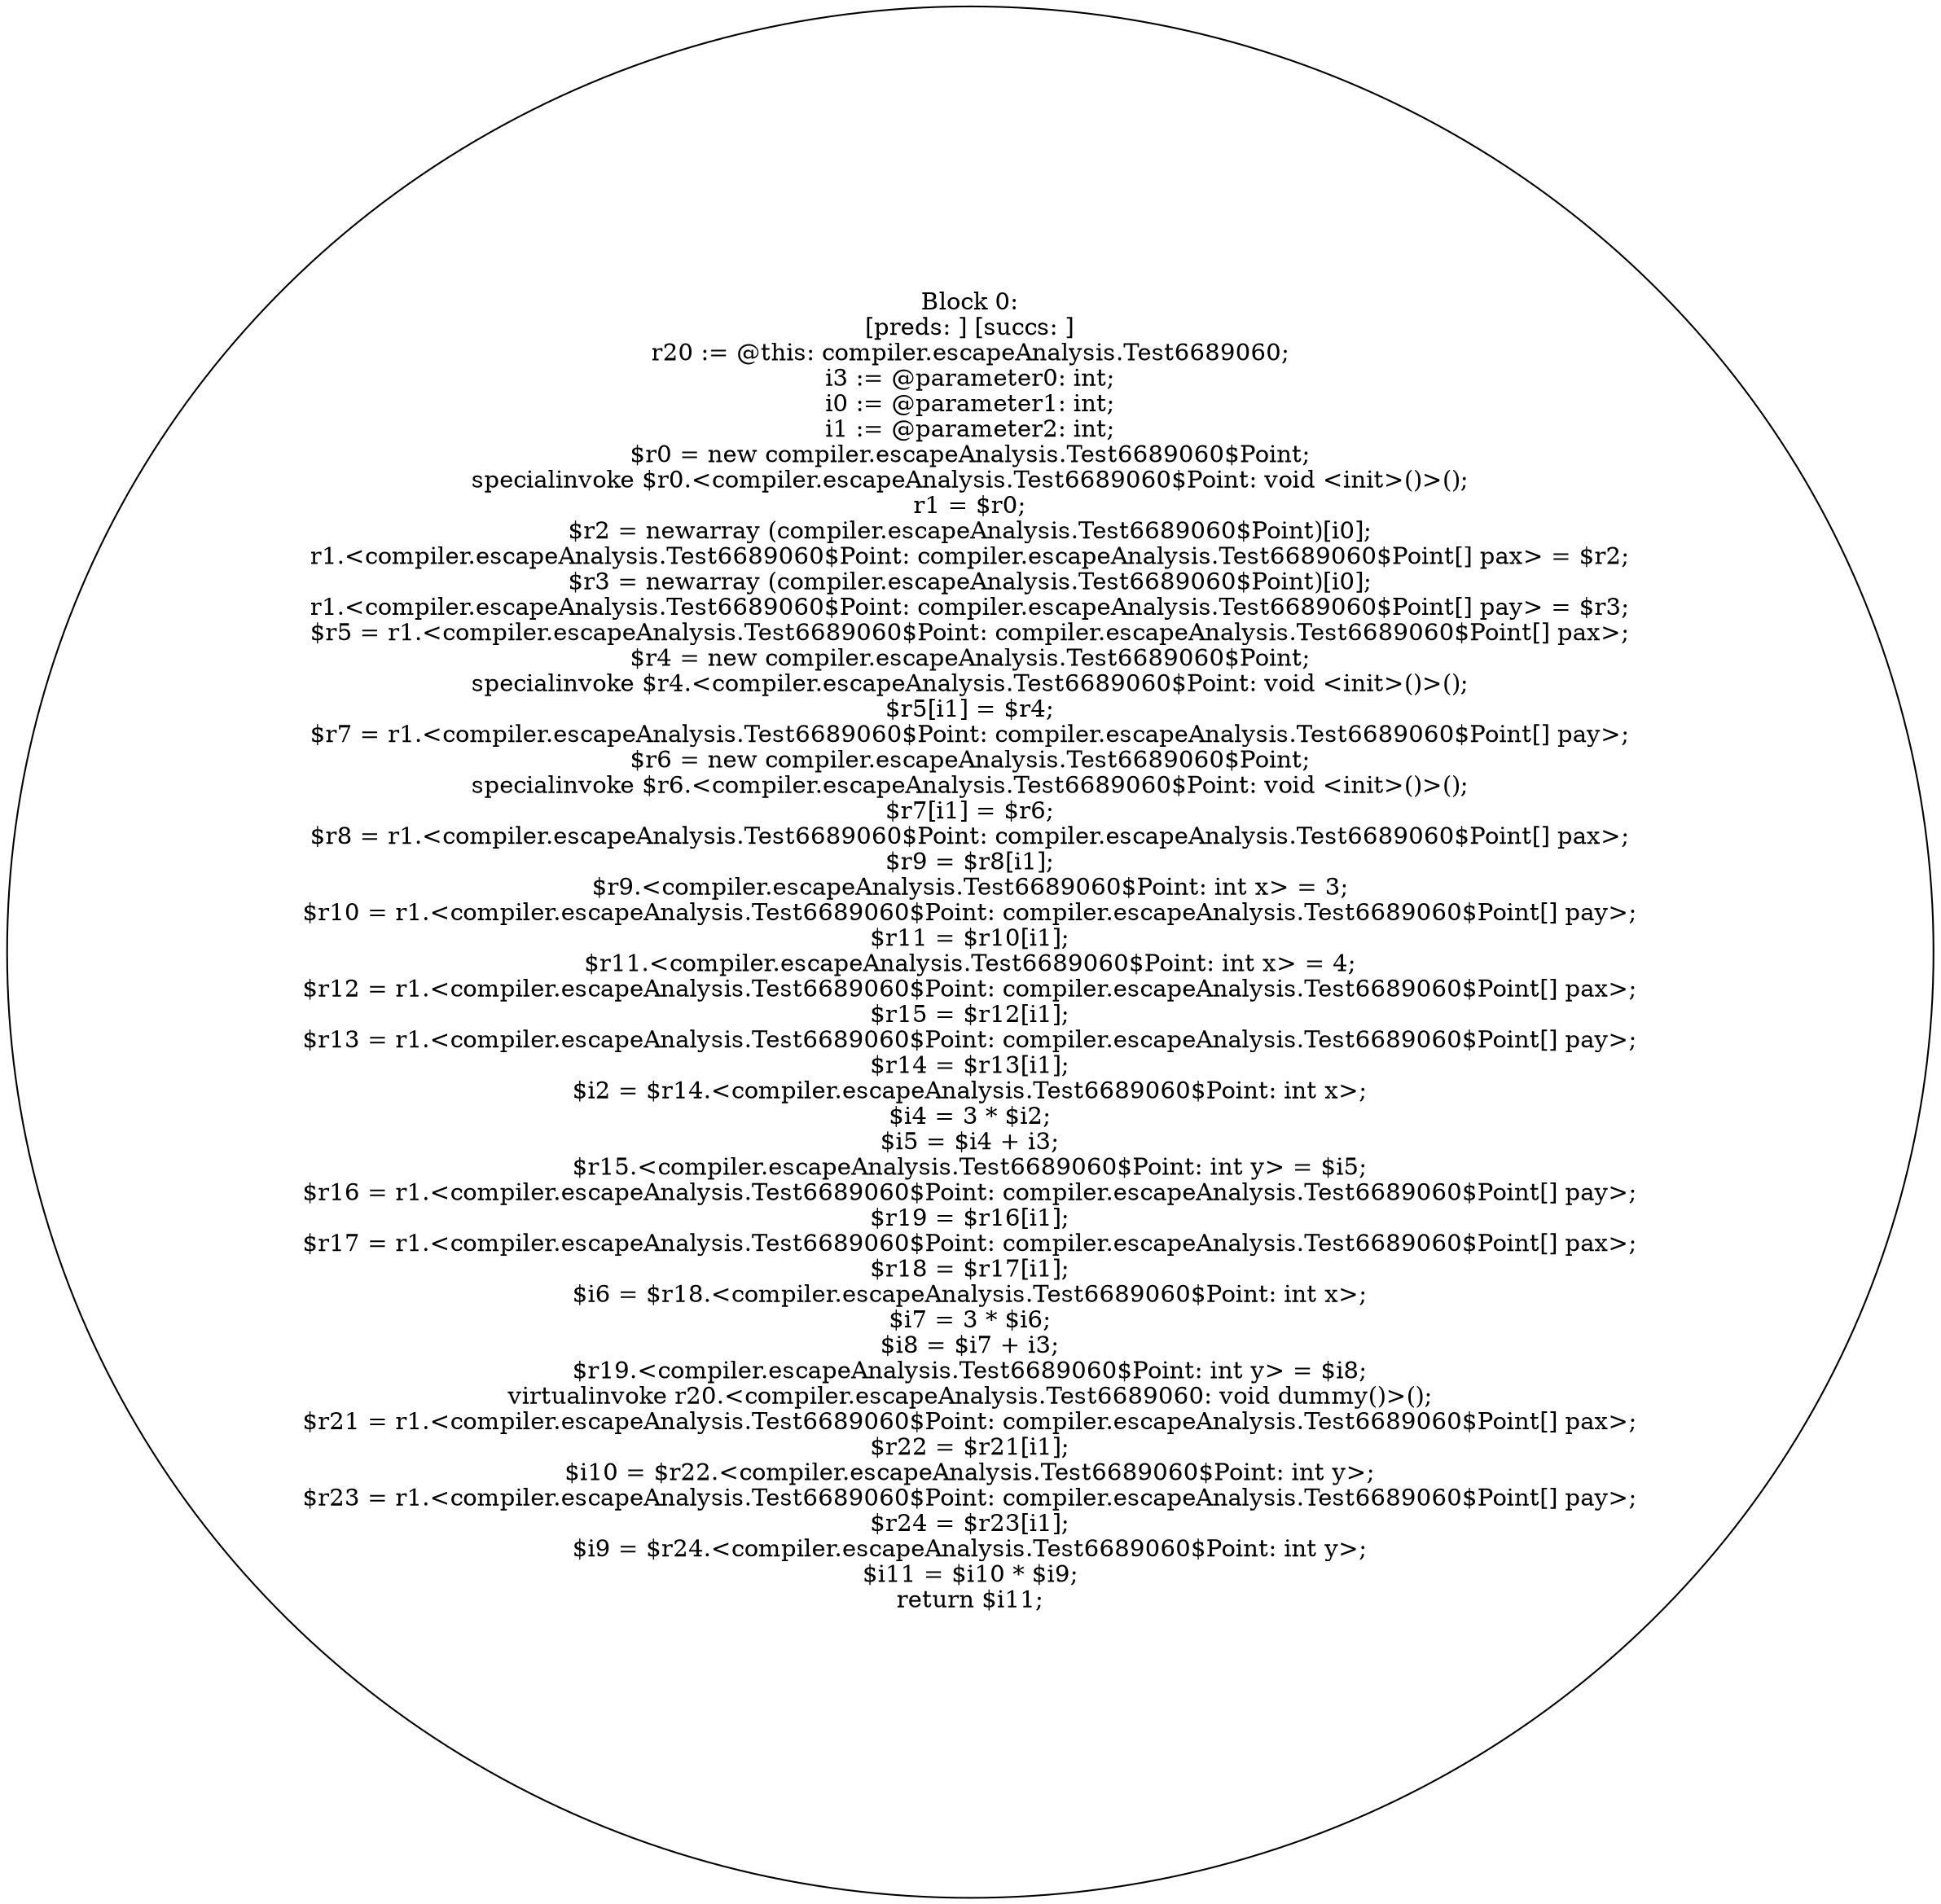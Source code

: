 digraph "unitGraph" {
    "Block 0:
[preds: ] [succs: ]
r20 := @this: compiler.escapeAnalysis.Test6689060;
i3 := @parameter0: int;
i0 := @parameter1: int;
i1 := @parameter2: int;
$r0 = new compiler.escapeAnalysis.Test6689060$Point;
specialinvoke $r0.<compiler.escapeAnalysis.Test6689060$Point: void <init>()>();
r1 = $r0;
$r2 = newarray (compiler.escapeAnalysis.Test6689060$Point)[i0];
r1.<compiler.escapeAnalysis.Test6689060$Point: compiler.escapeAnalysis.Test6689060$Point[] pax> = $r2;
$r3 = newarray (compiler.escapeAnalysis.Test6689060$Point)[i0];
r1.<compiler.escapeAnalysis.Test6689060$Point: compiler.escapeAnalysis.Test6689060$Point[] pay> = $r3;
$r5 = r1.<compiler.escapeAnalysis.Test6689060$Point: compiler.escapeAnalysis.Test6689060$Point[] pax>;
$r4 = new compiler.escapeAnalysis.Test6689060$Point;
specialinvoke $r4.<compiler.escapeAnalysis.Test6689060$Point: void <init>()>();
$r5[i1] = $r4;
$r7 = r1.<compiler.escapeAnalysis.Test6689060$Point: compiler.escapeAnalysis.Test6689060$Point[] pay>;
$r6 = new compiler.escapeAnalysis.Test6689060$Point;
specialinvoke $r6.<compiler.escapeAnalysis.Test6689060$Point: void <init>()>();
$r7[i1] = $r6;
$r8 = r1.<compiler.escapeAnalysis.Test6689060$Point: compiler.escapeAnalysis.Test6689060$Point[] pax>;
$r9 = $r8[i1];
$r9.<compiler.escapeAnalysis.Test6689060$Point: int x> = 3;
$r10 = r1.<compiler.escapeAnalysis.Test6689060$Point: compiler.escapeAnalysis.Test6689060$Point[] pay>;
$r11 = $r10[i1];
$r11.<compiler.escapeAnalysis.Test6689060$Point: int x> = 4;
$r12 = r1.<compiler.escapeAnalysis.Test6689060$Point: compiler.escapeAnalysis.Test6689060$Point[] pax>;
$r15 = $r12[i1];
$r13 = r1.<compiler.escapeAnalysis.Test6689060$Point: compiler.escapeAnalysis.Test6689060$Point[] pay>;
$r14 = $r13[i1];
$i2 = $r14.<compiler.escapeAnalysis.Test6689060$Point: int x>;
$i4 = 3 * $i2;
$i5 = $i4 + i3;
$r15.<compiler.escapeAnalysis.Test6689060$Point: int y> = $i5;
$r16 = r1.<compiler.escapeAnalysis.Test6689060$Point: compiler.escapeAnalysis.Test6689060$Point[] pay>;
$r19 = $r16[i1];
$r17 = r1.<compiler.escapeAnalysis.Test6689060$Point: compiler.escapeAnalysis.Test6689060$Point[] pax>;
$r18 = $r17[i1];
$i6 = $r18.<compiler.escapeAnalysis.Test6689060$Point: int x>;
$i7 = 3 * $i6;
$i8 = $i7 + i3;
$r19.<compiler.escapeAnalysis.Test6689060$Point: int y> = $i8;
virtualinvoke r20.<compiler.escapeAnalysis.Test6689060: void dummy()>();
$r21 = r1.<compiler.escapeAnalysis.Test6689060$Point: compiler.escapeAnalysis.Test6689060$Point[] pax>;
$r22 = $r21[i1];
$i10 = $r22.<compiler.escapeAnalysis.Test6689060$Point: int y>;
$r23 = r1.<compiler.escapeAnalysis.Test6689060$Point: compiler.escapeAnalysis.Test6689060$Point[] pay>;
$r24 = $r23[i1];
$i9 = $r24.<compiler.escapeAnalysis.Test6689060$Point: int y>;
$i11 = $i10 * $i9;
return $i11;
"
}
